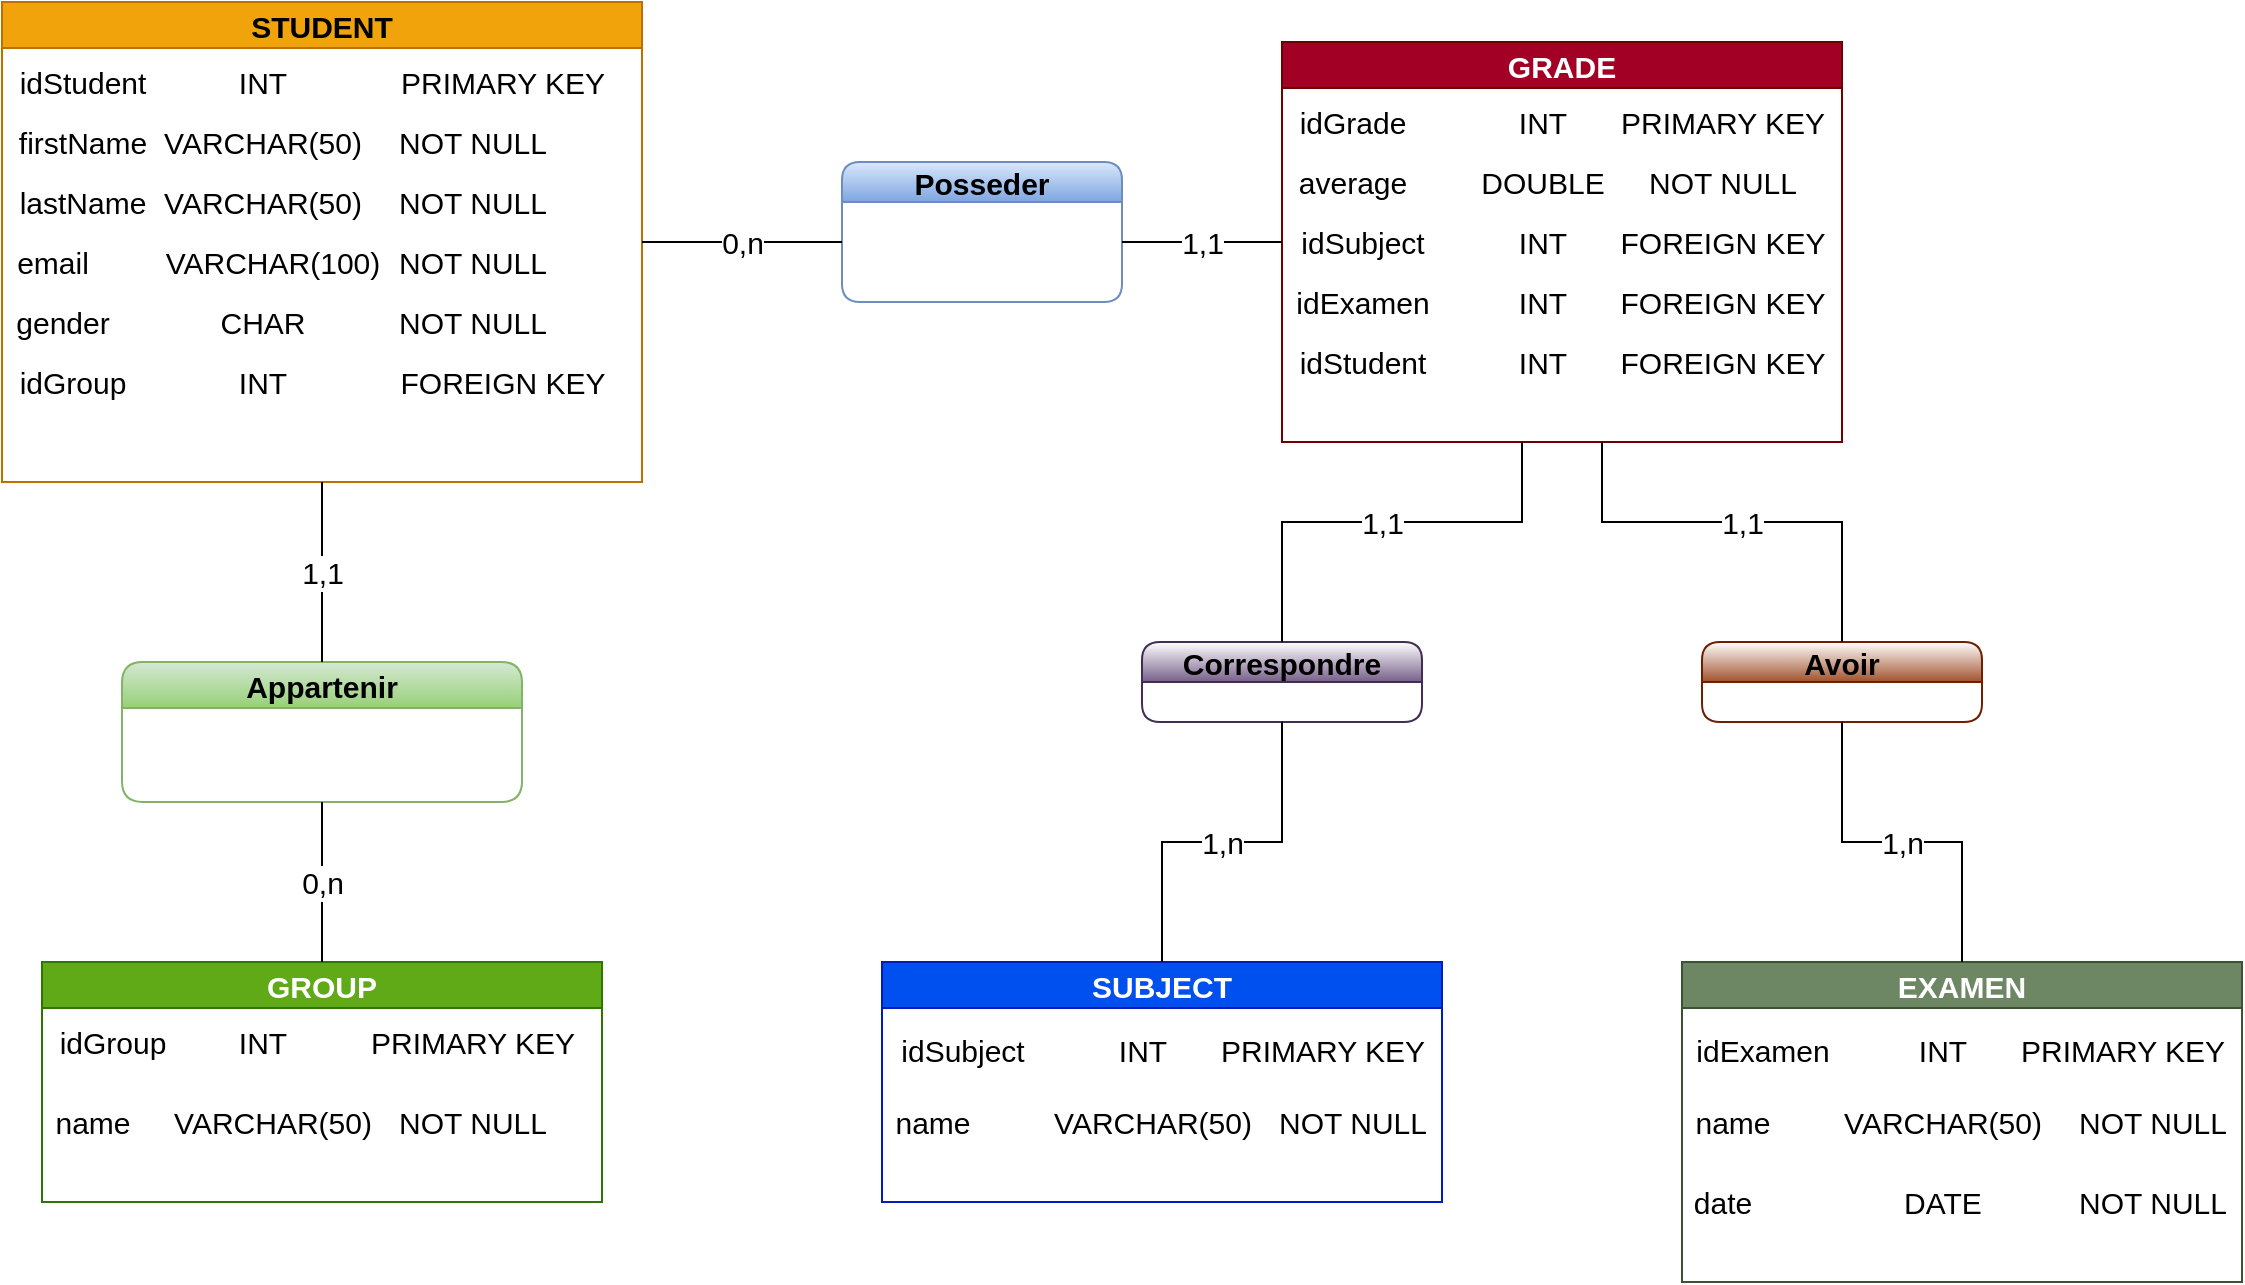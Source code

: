 <mxfile>
    <diagram id="NBRW1oEv0p40p3LOVTYZ" name="DataBase">
        <mxGraphModel dx="1132" dy="823" grid="1" gridSize="10" guides="1" tooltips="1" connect="1" arrows="1" fold="1" page="1" pageScale="1" pageWidth="1169" pageHeight="827" background="none" math="0" shadow="0">
            <root>
                <mxCell id="ERcDOiO3SIQjmTAbq5j4-0"/>
                <mxCell id="ERcDOiO3SIQjmTAbq5j4-1" parent="ERcDOiO3SIQjmTAbq5j4-0"/>
                <mxCell id="ERcDOiO3SIQjmTAbq5j4-2" value="STUDENT" style="swimlane;fontSize=15;fillColor=#f0a30a;fontColor=#000000;strokeColor=#BD7000;" parent="ERcDOiO3SIQjmTAbq5j4-1" vertex="1">
                    <mxGeometry x="40" y="80" width="320" height="240" as="geometry"/>
                </mxCell>
                <mxCell id="ERcDOiO3SIQjmTAbq5j4-3" value="idStudent" style="text;html=1;align=center;verticalAlign=middle;resizable=0;points=[];autosize=1;strokeColor=none;fillColor=none;fontSize=15;" parent="ERcDOiO3SIQjmTAbq5j4-2" vertex="1">
                    <mxGeometry y="30" width="80" height="20" as="geometry"/>
                </mxCell>
                <mxCell id="ERcDOiO3SIQjmTAbq5j4-4" value="firstName" style="text;html=1;align=center;verticalAlign=middle;resizable=0;points=[];autosize=1;strokeColor=none;fillColor=none;fontSize=15;" parent="ERcDOiO3SIQjmTAbq5j4-2" vertex="1">
                    <mxGeometry y="60" width="80" height="20" as="geometry"/>
                </mxCell>
                <mxCell id="ERcDOiO3SIQjmTAbq5j4-5" value="lastName" style="text;html=1;align=center;verticalAlign=middle;resizable=0;points=[];autosize=1;strokeColor=none;fillColor=none;fontSize=15;" parent="ERcDOiO3SIQjmTAbq5j4-2" vertex="1">
                    <mxGeometry y="90" width="80" height="20" as="geometry"/>
                </mxCell>
                <mxCell id="ERcDOiO3SIQjmTAbq5j4-6" value="email" style="text;html=1;align=center;verticalAlign=middle;resizable=0;points=[];autosize=1;strokeColor=none;fillColor=none;fontSize=15;" parent="ERcDOiO3SIQjmTAbq5j4-2" vertex="1">
                    <mxGeometry y="120" width="50" height="20" as="geometry"/>
                </mxCell>
                <mxCell id="ERcDOiO3SIQjmTAbq5j4-7" value="gender" style="text;html=1;align=center;verticalAlign=middle;resizable=0;points=[];autosize=1;strokeColor=none;fillColor=none;fontSize=15;" parent="ERcDOiO3SIQjmTAbq5j4-2" vertex="1">
                    <mxGeometry y="150" width="60" height="20" as="geometry"/>
                </mxCell>
                <mxCell id="ERcDOiO3SIQjmTAbq5j4-8" value="idGroup" style="text;html=1;align=center;verticalAlign=middle;resizable=0;points=[];autosize=1;strokeColor=none;fillColor=none;fontSize=15;" parent="ERcDOiO3SIQjmTAbq5j4-2" vertex="1">
                    <mxGeometry y="180" width="70" height="20" as="geometry"/>
                </mxCell>
                <mxCell id="ERcDOiO3SIQjmTAbq5j4-53" value="PRIMARY KEY" style="text;html=1;align=center;verticalAlign=middle;resizable=0;points=[];autosize=1;strokeColor=none;fillColor=none;fontSize=15;" parent="ERcDOiO3SIQjmTAbq5j4-2" vertex="1">
                    <mxGeometry x="190" y="30" width="120" height="20" as="geometry"/>
                </mxCell>
                <mxCell id="ERcDOiO3SIQjmTAbq5j4-54" value="VARCHAR(50)" style="text;html=1;align=center;verticalAlign=middle;resizable=0;points=[];autosize=1;strokeColor=none;fillColor=none;fontSize=15;" parent="ERcDOiO3SIQjmTAbq5j4-2" vertex="1">
                    <mxGeometry x="75" y="60" width="110" height="20" as="geometry"/>
                </mxCell>
                <mxCell id="ERcDOiO3SIQjmTAbq5j4-55" value="VARCHAR(50)" style="text;html=1;align=center;verticalAlign=middle;resizable=0;points=[];autosize=1;strokeColor=none;fillColor=none;fontSize=15;" parent="ERcDOiO3SIQjmTAbq5j4-2" vertex="1">
                    <mxGeometry x="75" y="90" width="110" height="20" as="geometry"/>
                </mxCell>
                <mxCell id="ERcDOiO3SIQjmTAbq5j4-56" value="VARCHAR(100)" style="text;html=1;align=center;verticalAlign=middle;resizable=0;points=[];autosize=1;strokeColor=none;fillColor=none;fontSize=15;" parent="ERcDOiO3SIQjmTAbq5j4-2" vertex="1">
                    <mxGeometry x="75" y="120" width="120" height="20" as="geometry"/>
                </mxCell>
                <mxCell id="ERcDOiO3SIQjmTAbq5j4-57" value="CHAR" style="text;html=1;align=center;verticalAlign=middle;resizable=0;points=[];autosize=1;strokeColor=none;fillColor=none;fontSize=15;" parent="ERcDOiO3SIQjmTAbq5j4-2" vertex="1">
                    <mxGeometry x="100" y="150" width="60" height="20" as="geometry"/>
                </mxCell>
                <mxCell id="ERcDOiO3SIQjmTAbq5j4-58" value="INT" style="text;html=1;align=center;verticalAlign=middle;resizable=0;points=[];autosize=1;strokeColor=none;fillColor=none;fontSize=15;" parent="ERcDOiO3SIQjmTAbq5j4-2" vertex="1">
                    <mxGeometry x="110" y="180" width="40" height="20" as="geometry"/>
                </mxCell>
                <mxCell id="ERcDOiO3SIQjmTAbq5j4-72" value="FOREIGN KEY" style="text;html=1;align=center;verticalAlign=middle;resizable=0;points=[];autosize=1;strokeColor=none;fillColor=none;fontSize=15;" parent="ERcDOiO3SIQjmTAbq5j4-2" vertex="1">
                    <mxGeometry x="190" y="180" width="120" height="20" as="geometry"/>
                </mxCell>
                <mxCell id="ERcDOiO3SIQjmTAbq5j4-73" value="NOT NULL" style="text;html=1;align=center;verticalAlign=middle;resizable=0;points=[];autosize=1;strokeColor=none;fillColor=none;fontSize=15;" parent="ERcDOiO3SIQjmTAbq5j4-2" vertex="1">
                    <mxGeometry x="190" y="60" width="90" height="20" as="geometry"/>
                </mxCell>
                <mxCell id="ERcDOiO3SIQjmTAbq5j4-74" value="NOT NULL" style="text;html=1;align=center;verticalAlign=middle;resizable=0;points=[];autosize=1;strokeColor=none;fillColor=none;fontSize=15;" parent="ERcDOiO3SIQjmTAbq5j4-2" vertex="1">
                    <mxGeometry x="190" y="90" width="90" height="20" as="geometry"/>
                </mxCell>
                <mxCell id="ERcDOiO3SIQjmTAbq5j4-75" value="NOT NULL" style="text;html=1;align=center;verticalAlign=middle;resizable=0;points=[];autosize=1;strokeColor=none;fillColor=none;fontSize=15;" parent="ERcDOiO3SIQjmTAbq5j4-2" vertex="1">
                    <mxGeometry x="190" y="120" width="90" height="20" as="geometry"/>
                </mxCell>
                <mxCell id="ERcDOiO3SIQjmTAbq5j4-76" value="NOT NULL" style="text;html=1;align=center;verticalAlign=middle;resizable=0;points=[];autosize=1;strokeColor=none;fillColor=none;fontSize=15;" parent="ERcDOiO3SIQjmTAbq5j4-2" vertex="1">
                    <mxGeometry x="190" y="150" width="90" height="20" as="geometry"/>
                </mxCell>
                <mxCell id="ERcDOiO3SIQjmTAbq5j4-52" value="INT" style="text;html=1;align=center;verticalAlign=middle;resizable=0;points=[];autosize=1;strokeColor=none;fillColor=none;fontSize=15;" parent="ERcDOiO3SIQjmTAbq5j4-2" vertex="1">
                    <mxGeometry x="110" y="30" width="40" height="20" as="geometry"/>
                </mxCell>
                <mxCell id="ERcDOiO3SIQjmTAbq5j4-16" value="GROUP" style="swimlane;fontSize=15;startSize=23;fillColor=#60a917;fontColor=#ffffff;strokeColor=#2D7600;" parent="ERcDOiO3SIQjmTAbq5j4-1" vertex="1">
                    <mxGeometry x="60" y="560" width="280" height="120" as="geometry"/>
                </mxCell>
                <mxCell id="ERcDOiO3SIQjmTAbq5j4-17" value="idGroup" style="text;html=1;align=center;verticalAlign=middle;resizable=0;points=[];autosize=1;strokeColor=none;fillColor=none;fontSize=15;" parent="ERcDOiO3SIQjmTAbq5j4-16" vertex="1">
                    <mxGeometry y="30" width="70" height="20" as="geometry"/>
                </mxCell>
                <mxCell id="ERcDOiO3SIQjmTAbq5j4-18" value="name" style="text;html=1;align=center;verticalAlign=middle;resizable=0;points=[];autosize=1;strokeColor=none;fillColor=none;fontSize=15;" parent="ERcDOiO3SIQjmTAbq5j4-16" vertex="1">
                    <mxGeometry y="70" width="50" height="20" as="geometry"/>
                </mxCell>
                <mxCell id="ERcDOiO3SIQjmTAbq5j4-77" value="INT" style="text;html=1;align=center;verticalAlign=middle;resizable=0;points=[];autosize=1;strokeColor=none;fillColor=none;fontSize=15;" parent="ERcDOiO3SIQjmTAbq5j4-16" vertex="1">
                    <mxGeometry x="90" y="30" width="40" height="20" as="geometry"/>
                </mxCell>
                <mxCell id="ERcDOiO3SIQjmTAbq5j4-78" value="VARCHAR(50)" style="text;html=1;align=center;verticalAlign=middle;resizable=0;points=[];autosize=1;strokeColor=none;fillColor=none;fontSize=15;" parent="ERcDOiO3SIQjmTAbq5j4-16" vertex="1">
                    <mxGeometry x="60" y="70" width="110" height="20" as="geometry"/>
                </mxCell>
                <mxCell id="ERcDOiO3SIQjmTAbq5j4-79" value="PRIMARY KEY" style="text;html=1;align=center;verticalAlign=middle;resizable=0;points=[];autosize=1;strokeColor=none;fillColor=none;fontSize=15;" parent="ERcDOiO3SIQjmTAbq5j4-16" vertex="1">
                    <mxGeometry x="155" y="30" width="120" height="20" as="geometry"/>
                </mxCell>
                <mxCell id="ERcDOiO3SIQjmTAbq5j4-80" value="NOT NULL" style="text;html=1;align=center;verticalAlign=middle;resizable=0;points=[];autosize=1;strokeColor=none;fillColor=none;fontSize=15;" parent="ERcDOiO3SIQjmTAbq5j4-16" vertex="1">
                    <mxGeometry x="170" y="70" width="90" height="20" as="geometry"/>
                </mxCell>
                <mxCell id="ERcDOiO3SIQjmTAbq5j4-19" value="Appartenir" style="swimlane;fontSize=15;rounded=1;fillColor=#d5e8d4;strokeColor=#82b366;gradientColor=#97d077;fontColor=#000000;" parent="ERcDOiO3SIQjmTAbq5j4-1" vertex="1">
                    <mxGeometry x="100" y="410" width="200" height="70" as="geometry"/>
                </mxCell>
                <mxCell id="ERcDOiO3SIQjmTAbq5j4-20" value="GRADE" style="swimlane;rounded=0;fontSize=15;fillColor=#a20025;fontColor=#ffffff;strokeColor=#6F0000;" parent="ERcDOiO3SIQjmTAbq5j4-1" vertex="1">
                    <mxGeometry x="680" y="100" width="280" height="200" as="geometry"/>
                </mxCell>
                <mxCell id="ERcDOiO3SIQjmTAbq5j4-21" value="idGrade" style="text;html=1;align=center;verticalAlign=middle;resizable=0;points=[];autosize=1;strokeColor=none;fillColor=none;fontSize=15;" parent="ERcDOiO3SIQjmTAbq5j4-20" vertex="1">
                    <mxGeometry y="30" width="70" height="20" as="geometry"/>
                </mxCell>
                <mxCell id="ERcDOiO3SIQjmTAbq5j4-22" value="average" style="text;html=1;align=center;verticalAlign=middle;resizable=0;points=[];autosize=1;strokeColor=none;fillColor=none;fontSize=15;" parent="ERcDOiO3SIQjmTAbq5j4-20" vertex="1">
                    <mxGeometry y="60" width="70" height="20" as="geometry"/>
                </mxCell>
                <mxCell id="ERcDOiO3SIQjmTAbq5j4-85" value="idSubject" style="text;html=1;align=center;verticalAlign=middle;resizable=0;points=[];autosize=1;strokeColor=none;fillColor=none;fontSize=15;" parent="ERcDOiO3SIQjmTAbq5j4-20" vertex="1">
                    <mxGeometry y="90" width="80" height="20" as="geometry"/>
                </mxCell>
                <mxCell id="ERcDOiO3SIQjmTAbq5j4-86" value="idExamen" style="text;html=1;align=center;verticalAlign=middle;resizable=0;points=[];autosize=1;strokeColor=none;fillColor=none;fontSize=15;" parent="ERcDOiO3SIQjmTAbq5j4-20" vertex="1">
                    <mxGeometry y="120" width="80" height="20" as="geometry"/>
                </mxCell>
                <mxCell id="ZPrqwFIQKR4phmHeP1VJ-5" value="INT" style="text;html=1;align=center;verticalAlign=middle;resizable=0;points=[];autosize=1;strokeColor=none;fillColor=none;fontSize=15;" parent="ERcDOiO3SIQjmTAbq5j4-20" vertex="1">
                    <mxGeometry x="110" y="30" width="40" height="20" as="geometry"/>
                </mxCell>
                <mxCell id="ZPrqwFIQKR4phmHeP1VJ-6" value="PRIMARY KEY" style="text;html=1;align=center;verticalAlign=middle;resizable=0;points=[];autosize=1;strokeColor=none;fillColor=none;fontSize=15;" parent="ERcDOiO3SIQjmTAbq5j4-20" vertex="1">
                    <mxGeometry x="160" y="30" width="120" height="20" as="geometry"/>
                </mxCell>
                <mxCell id="ZPrqwFIQKR4phmHeP1VJ-7" value="DOUBLE" style="text;html=1;align=center;verticalAlign=middle;resizable=0;points=[];autosize=1;strokeColor=none;fillColor=none;fontSize=15;" parent="ERcDOiO3SIQjmTAbq5j4-20" vertex="1">
                    <mxGeometry x="90" y="60" width="80" height="20" as="geometry"/>
                </mxCell>
                <mxCell id="ZPrqwFIQKR4phmHeP1VJ-8" value="NOT NULL" style="text;html=1;align=center;verticalAlign=middle;resizable=0;points=[];autosize=1;strokeColor=none;fillColor=none;fontSize=15;" parent="ERcDOiO3SIQjmTAbq5j4-20" vertex="1">
                    <mxGeometry x="175" y="60" width="90" height="20" as="geometry"/>
                </mxCell>
                <mxCell id="ZPrqwFIQKR4phmHeP1VJ-9" value="INT" style="text;html=1;align=center;verticalAlign=middle;resizable=0;points=[];autosize=1;strokeColor=none;fillColor=none;fontSize=15;" parent="ERcDOiO3SIQjmTAbq5j4-20" vertex="1">
                    <mxGeometry x="110" y="90" width="40" height="20" as="geometry"/>
                </mxCell>
                <mxCell id="ZPrqwFIQKR4phmHeP1VJ-10" value="INT" style="text;html=1;align=center;verticalAlign=middle;resizable=0;points=[];autosize=1;strokeColor=none;fillColor=none;fontSize=15;" parent="ERcDOiO3SIQjmTAbq5j4-20" vertex="1">
                    <mxGeometry x="110" y="120" width="40" height="20" as="geometry"/>
                </mxCell>
                <mxCell id="ZPrqwFIQKR4phmHeP1VJ-11" value="FOREIGN KEY" style="text;html=1;align=center;verticalAlign=middle;resizable=0;points=[];autosize=1;strokeColor=none;fillColor=none;fontSize=15;" parent="ERcDOiO3SIQjmTAbq5j4-20" vertex="1">
                    <mxGeometry x="160" y="90" width="120" height="20" as="geometry"/>
                </mxCell>
                <mxCell id="ZPrqwFIQKR4phmHeP1VJ-12" value="FOREIGN KEY" style="text;html=1;align=center;verticalAlign=middle;resizable=0;points=[];autosize=1;strokeColor=none;fillColor=none;fontSize=15;" parent="ERcDOiO3SIQjmTAbq5j4-20" vertex="1">
                    <mxGeometry x="160" y="120" width="120" height="20" as="geometry"/>
                </mxCell>
                <mxCell id="0" value="idStudent" style="text;html=1;align=center;verticalAlign=middle;resizable=0;points=[];autosize=1;strokeColor=none;fillColor=none;fontSize=15;" parent="ERcDOiO3SIQjmTAbq5j4-20" vertex="1">
                    <mxGeometry y="150" width="80" height="20" as="geometry"/>
                </mxCell>
                <mxCell id="1" value="INT" style="text;html=1;align=center;verticalAlign=middle;resizable=0;points=[];autosize=1;strokeColor=none;fillColor=none;fontSize=15;" parent="ERcDOiO3SIQjmTAbq5j4-20" vertex="1">
                    <mxGeometry x="110" y="150" width="40" height="20" as="geometry"/>
                </mxCell>
                <mxCell id="2" value="FOREIGN KEY" style="text;html=1;align=center;verticalAlign=middle;resizable=0;points=[];autosize=1;strokeColor=none;fillColor=none;fontSize=15;" parent="ERcDOiO3SIQjmTAbq5j4-20" vertex="1">
                    <mxGeometry x="160" y="150" width="120" height="20" as="geometry"/>
                </mxCell>
                <mxCell id="ERcDOiO3SIQjmTAbq5j4-23" value="SUBJECT" style="swimlane;rounded=0;fontSize=15;fillColor=#0050ef;fontColor=#ffffff;strokeColor=#001DBC;" parent="ERcDOiO3SIQjmTAbq5j4-1" vertex="1">
                    <mxGeometry x="480" y="560" width="280" height="120" as="geometry"/>
                </mxCell>
                <mxCell id="ERcDOiO3SIQjmTAbq5j4-24" value="idSubject" style="text;html=1;align=center;verticalAlign=middle;resizable=0;points=[];autosize=1;strokeColor=none;fillColor=none;fontSize=15;" parent="ERcDOiO3SIQjmTAbq5j4-23" vertex="1">
                    <mxGeometry y="34" width="80" height="20" as="geometry"/>
                </mxCell>
                <mxCell id="ERcDOiO3SIQjmTAbq5j4-28" value="name" style="text;html=1;align=center;verticalAlign=middle;resizable=0;points=[];autosize=1;strokeColor=none;fillColor=none;fontSize=15;" parent="ERcDOiO3SIQjmTAbq5j4-23" vertex="1">
                    <mxGeometry y="70" width="50" height="20" as="geometry"/>
                </mxCell>
                <mxCell id="ERcDOiO3SIQjmTAbq5j4-81" value="INT" style="text;html=1;align=center;verticalAlign=middle;resizable=0;points=[];autosize=1;strokeColor=none;fillColor=none;fontSize=15;" parent="ERcDOiO3SIQjmTAbq5j4-23" vertex="1">
                    <mxGeometry x="110" y="34" width="40" height="20" as="geometry"/>
                </mxCell>
                <mxCell id="ERcDOiO3SIQjmTAbq5j4-82" value="PRIMARY KEY" style="text;html=1;align=center;verticalAlign=middle;resizable=0;points=[];autosize=1;strokeColor=none;fillColor=none;fontSize=15;" parent="ERcDOiO3SIQjmTAbq5j4-23" vertex="1">
                    <mxGeometry x="160" y="34" width="120" height="20" as="geometry"/>
                </mxCell>
                <mxCell id="ERcDOiO3SIQjmTAbq5j4-83" value="VARCHAR(50)" style="text;html=1;align=center;verticalAlign=middle;resizable=0;points=[];autosize=1;strokeColor=none;fillColor=none;fontSize=15;" parent="ERcDOiO3SIQjmTAbq5j4-23" vertex="1">
                    <mxGeometry x="80" y="70" width="110" height="20" as="geometry"/>
                </mxCell>
                <mxCell id="ERcDOiO3SIQjmTAbq5j4-84" value="NOT NULL" style="text;html=1;align=center;verticalAlign=middle;resizable=0;points=[];autosize=1;strokeColor=none;fillColor=none;fontSize=15;" parent="ERcDOiO3SIQjmTAbq5j4-23" vertex="1">
                    <mxGeometry x="190" y="70" width="90" height="20" as="geometry"/>
                </mxCell>
                <mxCell id="ERcDOiO3SIQjmTAbq5j4-29" value="EXAMEN" style="swimlane;rounded=0;fontSize=15;fillColor=#6d8764;fontColor=#ffffff;strokeColor=#3A5431;" parent="ERcDOiO3SIQjmTAbq5j4-1" vertex="1">
                    <mxGeometry x="880" y="560" width="280" height="160" as="geometry"/>
                </mxCell>
                <mxCell id="ERcDOiO3SIQjmTAbq5j4-30" value="idExamen" style="text;html=1;align=center;verticalAlign=middle;resizable=0;points=[];autosize=1;strokeColor=none;fillColor=none;fontSize=15;" parent="ERcDOiO3SIQjmTAbq5j4-29" vertex="1">
                    <mxGeometry y="34" width="80" height="20" as="geometry"/>
                </mxCell>
                <mxCell id="ERcDOiO3SIQjmTAbq5j4-31" value="name" style="text;html=1;align=center;verticalAlign=middle;resizable=0;points=[];autosize=1;strokeColor=none;fillColor=none;fontSize=15;" parent="ERcDOiO3SIQjmTAbq5j4-29" vertex="1">
                    <mxGeometry y="70" width="50" height="20" as="geometry"/>
                </mxCell>
                <mxCell id="ERcDOiO3SIQjmTAbq5j4-32" value="date" style="text;html=1;align=center;verticalAlign=middle;resizable=0;points=[];autosize=1;strokeColor=none;fillColor=none;fontSize=15;" parent="ERcDOiO3SIQjmTAbq5j4-29" vertex="1">
                    <mxGeometry y="110" width="40" height="20" as="geometry"/>
                </mxCell>
                <mxCell id="ERcDOiO3SIQjmTAbq5j4-87" value="INT" style="text;html=1;align=center;verticalAlign=middle;resizable=0;points=[];autosize=1;strokeColor=none;fillColor=none;fontSize=15;" parent="ERcDOiO3SIQjmTAbq5j4-29" vertex="1">
                    <mxGeometry x="110" y="34" width="40" height="20" as="geometry"/>
                </mxCell>
                <mxCell id="ZPrqwFIQKR4phmHeP1VJ-0" value="PRIMARY KEY" style="text;html=1;align=center;verticalAlign=middle;resizable=0;points=[];autosize=1;strokeColor=none;fillColor=none;fontSize=15;" parent="ERcDOiO3SIQjmTAbq5j4-29" vertex="1">
                    <mxGeometry x="160" y="34" width="120" height="20" as="geometry"/>
                </mxCell>
                <mxCell id="ZPrqwFIQKR4phmHeP1VJ-1" value="VARCHAR(50)" style="text;html=1;align=center;verticalAlign=middle;resizable=0;points=[];autosize=1;strokeColor=none;fillColor=none;fontSize=15;" parent="ERcDOiO3SIQjmTAbq5j4-29" vertex="1">
                    <mxGeometry x="75" y="70" width="110" height="20" as="geometry"/>
                </mxCell>
                <mxCell id="ZPrqwFIQKR4phmHeP1VJ-2" value="NOT NULL" style="text;html=1;align=center;verticalAlign=middle;resizable=0;points=[];autosize=1;strokeColor=none;fillColor=none;fontSize=15;" parent="ERcDOiO3SIQjmTAbq5j4-29" vertex="1">
                    <mxGeometry x="190" y="70" width="90" height="20" as="geometry"/>
                </mxCell>
                <mxCell id="ZPrqwFIQKR4phmHeP1VJ-3" value="NOT NULL" style="text;html=1;align=center;verticalAlign=middle;resizable=0;points=[];autosize=1;strokeColor=none;fillColor=none;fontSize=15;" parent="ERcDOiO3SIQjmTAbq5j4-29" vertex="1">
                    <mxGeometry x="190" y="110" width="90" height="20" as="geometry"/>
                </mxCell>
                <mxCell id="ZPrqwFIQKR4phmHeP1VJ-4" value="DATE" style="text;html=1;align=center;verticalAlign=middle;resizable=0;points=[];autosize=1;strokeColor=none;fillColor=none;fontSize=15;" parent="ERcDOiO3SIQjmTAbq5j4-29" vertex="1">
                    <mxGeometry x="105" y="110" width="50" height="20" as="geometry"/>
                </mxCell>
                <mxCell id="ERcDOiO3SIQjmTAbq5j4-33" value="Posseder" style="swimlane;fontSize=15;rounded=1;startSize=20;fillColor=#dae8fc;strokeColor=#6c8ebf;gradientColor=#7ea6e0;fontColor=#000000;" parent="ERcDOiO3SIQjmTAbq5j4-1" vertex="1">
                    <mxGeometry x="460" y="160" width="140" height="70" as="geometry"/>
                </mxCell>
                <mxCell id="ERcDOiO3SIQjmTAbq5j4-34" value="Correspondre" style="swimlane;fontSize=15;rounded=1;startSize=20;fillColor=#76608a;strokeColor=#432D57;fontColor=#000000;gradientColor=#ffffff;gradientDirection=north;" parent="ERcDOiO3SIQjmTAbq5j4-1" vertex="1">
                    <mxGeometry x="610" y="400" width="140" height="40" as="geometry"/>
                </mxCell>
                <mxCell id="ERcDOiO3SIQjmTAbq5j4-35" value="Avoir" style="swimlane;fontSize=15;rounded=1;startSize=20;fillColor=#a0522d;fontColor=#000000;strokeColor=#6D1F00;gradientColor=#ffffff;gradientDirection=north;" parent="ERcDOiO3SIQjmTAbq5j4-1" vertex="1">
                    <mxGeometry x="890" y="400" width="140" height="40" as="geometry"/>
                </mxCell>
                <mxCell id="ERcDOiO3SIQjmTAbq5j4-36" value="1,1" style="endArrow=none;html=1;fontSize=15;" parent="ERcDOiO3SIQjmTAbq5j4-1" target="ERcDOiO3SIQjmTAbq5j4-85" edge="1">
                    <mxGeometry width="50" height="50" relative="1" as="geometry">
                        <mxPoint x="600" y="200" as="sourcePoint"/>
                        <mxPoint x="678" y="200" as="targetPoint"/>
                    </mxGeometry>
                </mxCell>
                <mxCell id="ERcDOiO3SIQjmTAbq5j4-37" value="0,n" style="endArrow=none;html=1;fontSize=15;exitX=1;exitY=0.5;exitDx=0;exitDy=0;" parent="ERcDOiO3SIQjmTAbq5j4-1" source="ERcDOiO3SIQjmTAbq5j4-2" edge="1">
                    <mxGeometry width="50" height="50" relative="1" as="geometry">
                        <mxPoint x="610" y="210" as="sourcePoint"/>
                        <mxPoint x="460" y="200" as="targetPoint"/>
                    </mxGeometry>
                </mxCell>
                <mxCell id="ERcDOiO3SIQjmTAbq5j4-38" value="1,1" style="endArrow=none;html=1;fontSize=15;entryX=0.5;entryY=0;entryDx=0;entryDy=0;exitX=0.5;exitY=1;exitDx=0;exitDy=0;" parent="ERcDOiO3SIQjmTAbq5j4-1" source="ERcDOiO3SIQjmTAbq5j4-2" target="ERcDOiO3SIQjmTAbq5j4-19" edge="1">
                    <mxGeometry width="50" height="50" relative="1" as="geometry">
                        <mxPoint x="350" y="350" as="sourcePoint"/>
                        <mxPoint x="700" y="220" as="targetPoint"/>
                    </mxGeometry>
                </mxCell>
                <mxCell id="ERcDOiO3SIQjmTAbq5j4-39" value="0,n" style="endArrow=none;html=1;fontSize=15;entryX=0.5;entryY=0;entryDx=0;entryDy=0;exitX=0.5;exitY=1;exitDx=0;exitDy=0;" parent="ERcDOiO3SIQjmTAbq5j4-1" source="ERcDOiO3SIQjmTAbq5j4-19" target="ERcDOiO3SIQjmTAbq5j4-16" edge="1">
                    <mxGeometry width="50" height="50" relative="1" as="geometry">
                        <mxPoint x="230" y="330" as="sourcePoint"/>
                        <mxPoint x="230" y="410" as="targetPoint"/>
                    </mxGeometry>
                </mxCell>
                <mxCell id="ERcDOiO3SIQjmTAbq5j4-40" value="1,n" style="endArrow=none;html=1;fontSize=15;entryX=0.5;entryY=0;entryDx=0;entryDy=0;edgeStyle=orthogonalEdgeStyle;rounded=0;exitX=0.5;exitY=1;exitDx=0;exitDy=0;" parent="ERcDOiO3SIQjmTAbq5j4-1" source="ERcDOiO3SIQjmTAbq5j4-34" target="ERcDOiO3SIQjmTAbq5j4-23" edge="1">
                    <mxGeometry width="50" height="50" relative="1" as="geometry">
                        <mxPoint x="680" y="470" as="sourcePoint"/>
                        <mxPoint x="620" y="540" as="targetPoint"/>
                        <Array as="points">
                            <mxPoint x="680" y="500"/>
                            <mxPoint x="620" y="500"/>
                        </Array>
                    </mxGeometry>
                </mxCell>
                <mxCell id="ERcDOiO3SIQjmTAbq5j4-45" value="1,1" style="endArrow=none;html=1;fontSize=15;edgeStyle=orthogonalEdgeStyle;rounded=0;entryX=0.5;entryY=0;entryDx=0;entryDy=0;" parent="ERcDOiO3SIQjmTAbq5j4-1" target="ERcDOiO3SIQjmTAbq5j4-34" edge="1">
                    <mxGeometry width="50" height="50" relative="1" as="geometry">
                        <mxPoint x="800" y="300" as="sourcePoint"/>
                        <mxPoint x="677" y="380" as="targetPoint"/>
                        <Array as="points">
                            <mxPoint x="800" y="340"/>
                            <mxPoint x="680" y="340"/>
                        </Array>
                    </mxGeometry>
                </mxCell>
                <mxCell id="ERcDOiO3SIQjmTAbq5j4-48" value="1,1" style="endArrow=none;html=1;fontSize=15;entryX=0.5;entryY=0;entryDx=0;entryDy=0;edgeStyle=orthogonalEdgeStyle;rounded=0;" parent="ERcDOiO3SIQjmTAbq5j4-1" target="ERcDOiO3SIQjmTAbq5j4-35" edge="1">
                    <mxGeometry width="50" height="50" relative="1" as="geometry">
                        <mxPoint x="840" y="300" as="sourcePoint"/>
                        <mxPoint x="687.28" y="411.61" as="targetPoint"/>
                        <Array as="points">
                            <mxPoint x="840" y="340"/>
                            <mxPoint x="960" y="340"/>
                        </Array>
                    </mxGeometry>
                </mxCell>
                <mxCell id="ERcDOiO3SIQjmTAbq5j4-49" value="1,n" style="endArrow=none;html=1;fontSize=15;entryX=0.5;entryY=0;entryDx=0;entryDy=0;exitX=0.5;exitY=1;exitDx=0;exitDy=0;edgeStyle=orthogonalEdgeStyle;rounded=0;" parent="ERcDOiO3SIQjmTAbq5j4-1" source="ERcDOiO3SIQjmTAbq5j4-35" target="ERcDOiO3SIQjmTAbq5j4-29" edge="1">
                    <mxGeometry width="50" height="50" relative="1" as="geometry">
                        <mxPoint x="680" y="480" as="sourcePoint"/>
                        <mxPoint x="630" y="570" as="targetPoint"/>
                        <Array as="points">
                            <mxPoint x="960" y="500"/>
                            <mxPoint x="1020" y="500"/>
                        </Array>
                    </mxGeometry>
                </mxCell>
            </root>
        </mxGraphModel>
    </diagram>
</mxfile>